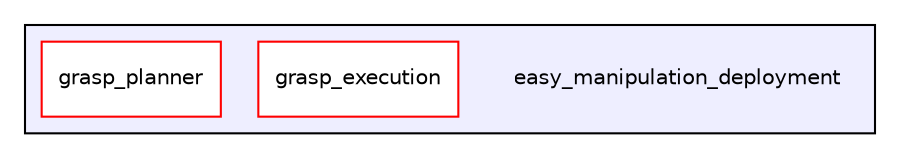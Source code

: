 digraph "/home/runner/work/easy_manipulation_deployment/easy_manipulation_deployment/easy_manipulation_deployment" {
  compound=true
  node [ fontsize="10", fontname="Helvetica"];
  edge [ labelfontsize="10", labelfontname="Helvetica"];
  subgraph clusterdir_654ecaf682be56468df29d879035c82a {
    graph [ bgcolor="#eeeeff", pencolor="black", label="" URL="dir_654ecaf682be56468df29d879035c82a.html"];
    dir_654ecaf682be56468df29d879035c82a [shape=plaintext label="easy_manipulation_deployment"];
    dir_ce58323b14641571eb52a3af054087b0 [shape=box label="grasp_execution" color="red" fillcolor="white" style="filled" URL="dir_ce58323b14641571eb52a3af054087b0.html"];
    dir_e59519a6cb96e8295e2c68d07e756a0e [shape=box label="grasp_planner" color="red" fillcolor="white" style="filled" URL="dir_e59519a6cb96e8295e2c68d07e756a0e.html"];
  }
}
